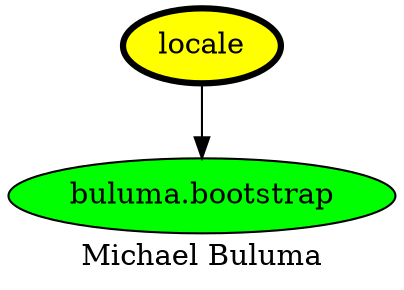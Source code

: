 digraph PhiloDilemma {
  label = "Michael Buluma" ;
  overlap=false
  {
    "locale" [fillcolor=yellow style=filled penwidth=3]
    "buluma.bootstrap" [fillcolor=green style=filled]
  }
  "locale" -> "buluma.bootstrap"
}
